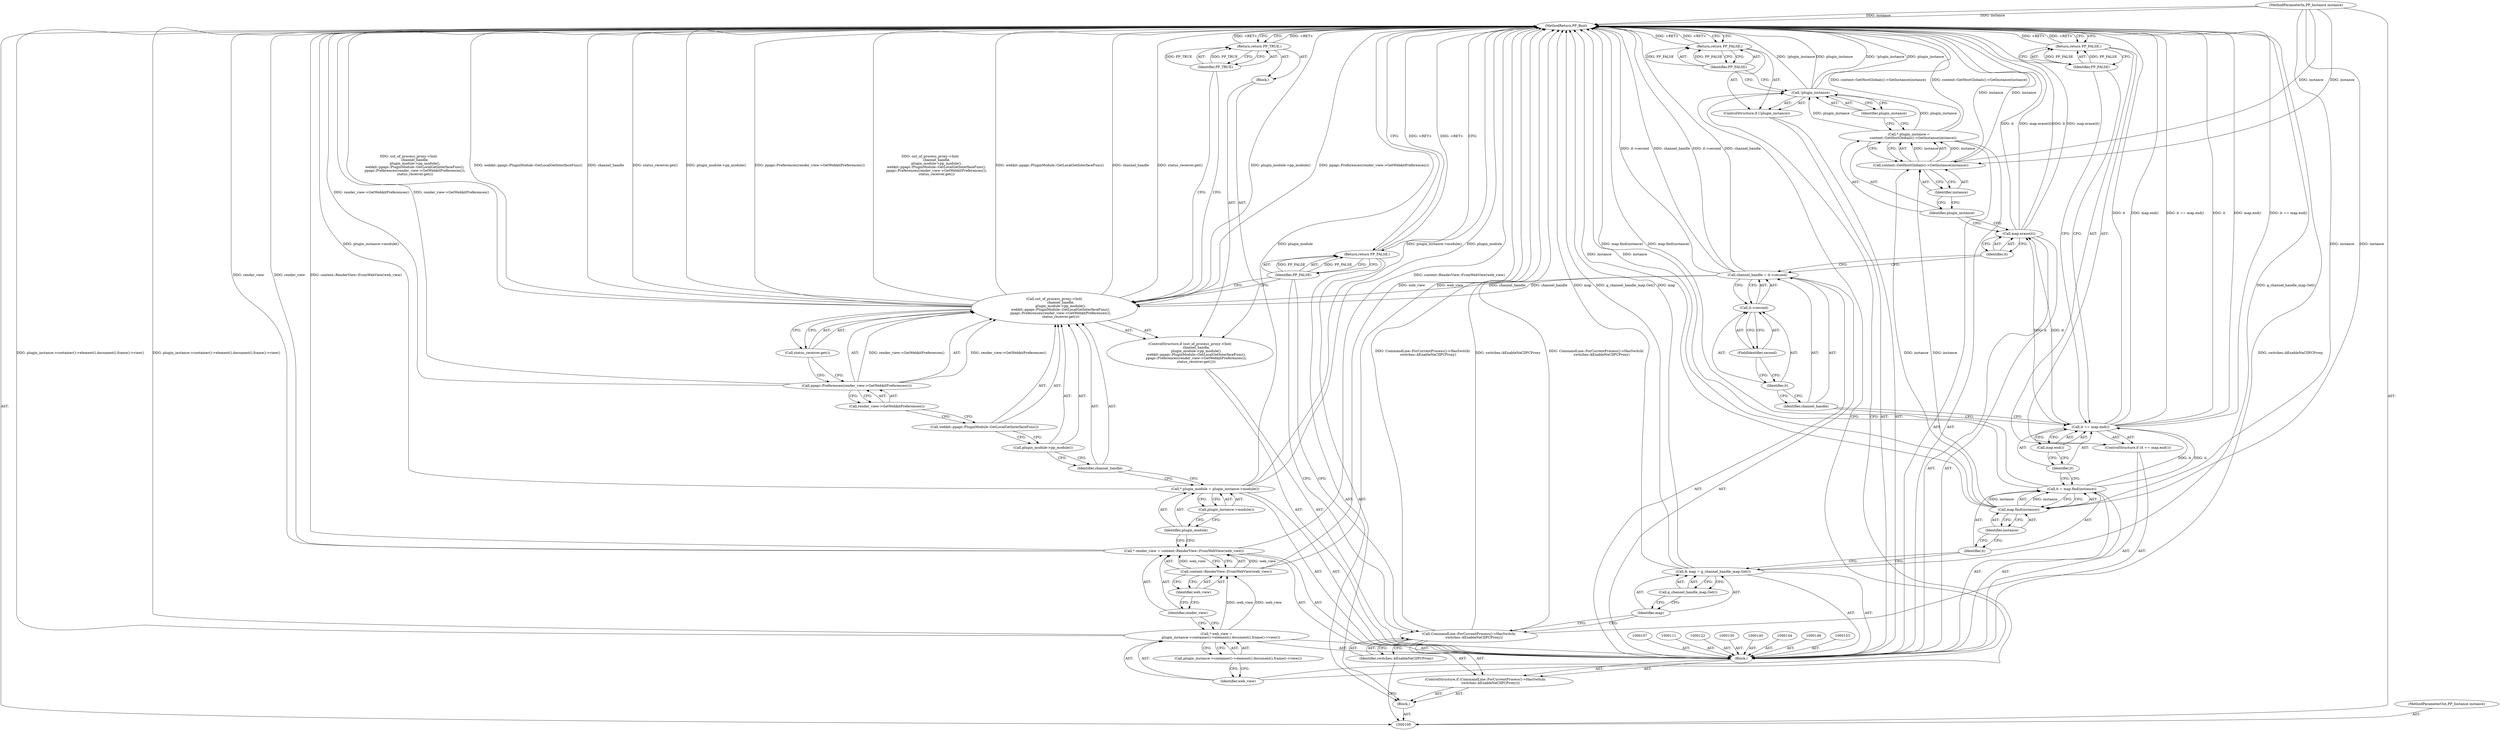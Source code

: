 digraph "1_Chrome_3b0d77670a0613f409110817455d2137576b485a_14" {
"1000167" [label="(MethodReturn,PP_Bool)"];
"1000101" [label="(MethodParameterIn,PP_Instance instance)"];
"1000256" [label="(MethodParameterOut,PP_Instance instance)"];
"1000102" [label="(Block,)"];
"1000131" [label="(Call,* plugin_instance =\n        content::GetHostGlobals()->GetInstance(instance))"];
"1000132" [label="(Identifier,plugin_instance)"];
"1000134" [label="(Identifier,instance)"];
"1000133" [label="(Call,content::GetHostGlobals()->GetInstance(instance))"];
"1000135" [label="(ControlStructure,if (!plugin_instance))"];
"1000136" [label="(Call,!plugin_instance)"];
"1000137" [label="(Identifier,plugin_instance)"];
"1000139" [label="(Identifier,PP_FALSE)"];
"1000138" [label="(Return,return PP_FALSE;)"];
"1000141" [label="(Call,* web_view =\n        plugin_instance->container()->element().document().frame()->view())"];
"1000142" [label="(Identifier,web_view)"];
"1000143" [label="(Call,plugin_instance->container()->element().document().frame()->view())"];
"1000145" [label="(Call,* render_view = content::RenderView::FromWebView(web_view))"];
"1000146" [label="(Identifier,render_view)"];
"1000147" [label="(Call,content::RenderView::FromWebView(web_view))"];
"1000148" [label="(Identifier,web_view)"];
"1000150" [label="(Call,* plugin_module = plugin_instance->module())"];
"1000151" [label="(Identifier,plugin_module)"];
"1000152" [label="(Call,plugin_instance->module())"];
"1000106" [label="(Block,)"];
"1000103" [label="(ControlStructure,if (CommandLine::ForCurrentProcess()->HasSwitch(\n          switches::kEnableNaClIPCProxy)))"];
"1000104" [label="(Call,CommandLine::ForCurrentProcess()->HasSwitch(\n          switches::kEnableNaClIPCProxy))"];
"1000154" [label="(ControlStructure,if (out_of_process_proxy->Init(\n            channel_handle,\n            plugin_module->pp_module(),\n            webkit::ppapi::PluginModule::GetLocalGetInterfaceFunc(),\n            ppapi::Preferences(render_view->GetWebkitPreferences()),\n            status_receiver.get())))"];
"1000155" [label="(Call,out_of_process_proxy->Init(\n            channel_handle,\n            plugin_module->pp_module(),\n            webkit::ppapi::PluginModule::GetLocalGetInterfaceFunc(),\n            ppapi::Preferences(render_view->GetWebkitPreferences()),\n            status_receiver.get()))"];
"1000156" [label="(Identifier,channel_handle)"];
"1000157" [label="(Call,plugin_module->pp_module())"];
"1000158" [label="(Call,webkit::ppapi::PluginModule::GetLocalGetInterfaceFunc())"];
"1000159" [label="(Call,ppapi::Preferences(render_view->GetWebkitPreferences()))"];
"1000160" [label="(Call,render_view->GetWebkitPreferences())"];
"1000161" [label="(Call,status_receiver.get())"];
"1000162" [label="(Block,)"];
"1000105" [label="(Identifier,switches::kEnableNaClIPCProxy)"];
"1000164" [label="(Identifier,PP_TRUE)"];
"1000163" [label="(Return,return PP_TRUE;)"];
"1000166" [label="(Identifier,PP_FALSE)"];
"1000165" [label="(Return,return PP_FALSE;)"];
"1000108" [label="(Call,& map = g_channel_handle_map.Get())"];
"1000109" [label="(Identifier,map)"];
"1000110" [label="(Call,g_channel_handle_map.Get())"];
"1000112" [label="(Call,it = map.find(instance))"];
"1000113" [label="(Identifier,it)"];
"1000114" [label="(Call,map.find(instance))"];
"1000115" [label="(Identifier,instance)"];
"1000119" [label="(Call,map.end())"];
"1000116" [label="(ControlStructure,if (it == map.end()))"];
"1000117" [label="(Call,it == map.end())"];
"1000118" [label="(Identifier,it)"];
"1000121" [label="(Identifier,PP_FALSE)"];
"1000120" [label="(Return,return PP_FALSE;)"];
"1000123" [label="(Call,channel_handle = it->second)"];
"1000124" [label="(Identifier,channel_handle)"];
"1000125" [label="(Call,it->second)"];
"1000126" [label="(Identifier,it)"];
"1000127" [label="(FieldIdentifier,second)"];
"1000129" [label="(Identifier,it)"];
"1000128" [label="(Call,map.erase(it))"];
"1000167" -> "1000100"  [label="AST: "];
"1000167" -> "1000120"  [label="CFG: "];
"1000167" -> "1000138"  [label="CFG: "];
"1000167" -> "1000163"  [label="CFG: "];
"1000167" -> "1000165"  [label="CFG: "];
"1000165" -> "1000167"  [label="DDG: <RET>"];
"1000120" -> "1000167"  [label="DDG: <RET>"];
"1000163" -> "1000167"  [label="DDG: <RET>"];
"1000138" -> "1000167"  [label="DDG: <RET>"];
"1000123" -> "1000167"  [label="DDG: it->second"];
"1000123" -> "1000167"  [label="DDG: channel_handle"];
"1000150" -> "1000167"  [label="DDG: plugin_module"];
"1000150" -> "1000167"  [label="DDG: plugin_instance->module()"];
"1000155" -> "1000167"  [label="DDG: plugin_module->pp_module()"];
"1000155" -> "1000167"  [label="DDG: ppapi::Preferences(render_view->GetWebkitPreferences())"];
"1000155" -> "1000167"  [label="DDG: out_of_process_proxy->Init(\n            channel_handle,\n            plugin_module->pp_module(),\n            webkit::ppapi::PluginModule::GetLocalGetInterfaceFunc(),\n            ppapi::Preferences(render_view->GetWebkitPreferences()),\n            status_receiver.get())"];
"1000155" -> "1000167"  [label="DDG: webkit::ppapi::PluginModule::GetLocalGetInterfaceFunc()"];
"1000155" -> "1000167"  [label="DDG: channel_handle"];
"1000155" -> "1000167"  [label="DDG: status_receiver.get()"];
"1000104" -> "1000167"  [label="DDG: CommandLine::ForCurrentProcess()->HasSwitch(\n          switches::kEnableNaClIPCProxy)"];
"1000104" -> "1000167"  [label="DDG: switches::kEnableNaClIPCProxy"];
"1000114" -> "1000167"  [label="DDG: instance"];
"1000147" -> "1000167"  [label="DDG: web_view"];
"1000117" -> "1000167"  [label="DDG: it"];
"1000117" -> "1000167"  [label="DDG: map.end()"];
"1000117" -> "1000167"  [label="DDG: it == map.end()"];
"1000145" -> "1000167"  [label="DDG: render_view"];
"1000145" -> "1000167"  [label="DDG: content::RenderView::FromWebView(web_view)"];
"1000112" -> "1000167"  [label="DDG: map.find(instance)"];
"1000159" -> "1000167"  [label="DDG: render_view->GetWebkitPreferences()"];
"1000128" -> "1000167"  [label="DDG: it"];
"1000128" -> "1000167"  [label="DDG: map.erase(it)"];
"1000133" -> "1000167"  [label="DDG: instance"];
"1000131" -> "1000167"  [label="DDG: content::GetHostGlobals()->GetInstance(instance)"];
"1000101" -> "1000167"  [label="DDG: instance"];
"1000108" -> "1000167"  [label="DDG: g_channel_handle_map.Get()"];
"1000108" -> "1000167"  [label="DDG: map"];
"1000141" -> "1000167"  [label="DDG: plugin_instance->container()->element().document().frame()->view()"];
"1000136" -> "1000167"  [label="DDG: !plugin_instance"];
"1000136" -> "1000167"  [label="DDG: plugin_instance"];
"1000101" -> "1000100"  [label="AST: "];
"1000101" -> "1000167"  [label="DDG: instance"];
"1000101" -> "1000114"  [label="DDG: instance"];
"1000101" -> "1000133"  [label="DDG: instance"];
"1000256" -> "1000100"  [label="AST: "];
"1000102" -> "1000100"  [label="AST: "];
"1000103" -> "1000102"  [label="AST: "];
"1000165" -> "1000102"  [label="AST: "];
"1000131" -> "1000106"  [label="AST: "];
"1000131" -> "1000133"  [label="CFG: "];
"1000132" -> "1000131"  [label="AST: "];
"1000133" -> "1000131"  [label="AST: "];
"1000137" -> "1000131"  [label="CFG: "];
"1000131" -> "1000167"  [label="DDG: content::GetHostGlobals()->GetInstance(instance)"];
"1000133" -> "1000131"  [label="DDG: instance"];
"1000131" -> "1000136"  [label="DDG: plugin_instance"];
"1000132" -> "1000131"  [label="AST: "];
"1000132" -> "1000128"  [label="CFG: "];
"1000134" -> "1000132"  [label="CFG: "];
"1000134" -> "1000133"  [label="AST: "];
"1000134" -> "1000132"  [label="CFG: "];
"1000133" -> "1000134"  [label="CFG: "];
"1000133" -> "1000131"  [label="AST: "];
"1000133" -> "1000134"  [label="CFG: "];
"1000134" -> "1000133"  [label="AST: "];
"1000131" -> "1000133"  [label="CFG: "];
"1000133" -> "1000167"  [label="DDG: instance"];
"1000133" -> "1000131"  [label="DDG: instance"];
"1000114" -> "1000133"  [label="DDG: instance"];
"1000101" -> "1000133"  [label="DDG: instance"];
"1000135" -> "1000106"  [label="AST: "];
"1000136" -> "1000135"  [label="AST: "];
"1000138" -> "1000135"  [label="AST: "];
"1000136" -> "1000135"  [label="AST: "];
"1000136" -> "1000137"  [label="CFG: "];
"1000137" -> "1000136"  [label="AST: "];
"1000139" -> "1000136"  [label="CFG: "];
"1000142" -> "1000136"  [label="CFG: "];
"1000136" -> "1000167"  [label="DDG: !plugin_instance"];
"1000136" -> "1000167"  [label="DDG: plugin_instance"];
"1000131" -> "1000136"  [label="DDG: plugin_instance"];
"1000137" -> "1000136"  [label="AST: "];
"1000137" -> "1000131"  [label="CFG: "];
"1000136" -> "1000137"  [label="CFG: "];
"1000139" -> "1000138"  [label="AST: "];
"1000139" -> "1000136"  [label="CFG: "];
"1000138" -> "1000139"  [label="CFG: "];
"1000139" -> "1000138"  [label="DDG: PP_FALSE"];
"1000138" -> "1000135"  [label="AST: "];
"1000138" -> "1000139"  [label="CFG: "];
"1000139" -> "1000138"  [label="AST: "];
"1000167" -> "1000138"  [label="CFG: "];
"1000138" -> "1000167"  [label="DDG: <RET>"];
"1000139" -> "1000138"  [label="DDG: PP_FALSE"];
"1000141" -> "1000106"  [label="AST: "];
"1000141" -> "1000143"  [label="CFG: "];
"1000142" -> "1000141"  [label="AST: "];
"1000143" -> "1000141"  [label="AST: "];
"1000146" -> "1000141"  [label="CFG: "];
"1000141" -> "1000167"  [label="DDG: plugin_instance->container()->element().document().frame()->view()"];
"1000141" -> "1000147"  [label="DDG: web_view"];
"1000142" -> "1000141"  [label="AST: "];
"1000142" -> "1000136"  [label="CFG: "];
"1000143" -> "1000142"  [label="CFG: "];
"1000143" -> "1000141"  [label="AST: "];
"1000143" -> "1000142"  [label="CFG: "];
"1000141" -> "1000143"  [label="CFG: "];
"1000145" -> "1000106"  [label="AST: "];
"1000145" -> "1000147"  [label="CFG: "];
"1000146" -> "1000145"  [label="AST: "];
"1000147" -> "1000145"  [label="AST: "];
"1000151" -> "1000145"  [label="CFG: "];
"1000145" -> "1000167"  [label="DDG: render_view"];
"1000145" -> "1000167"  [label="DDG: content::RenderView::FromWebView(web_view)"];
"1000147" -> "1000145"  [label="DDG: web_view"];
"1000146" -> "1000145"  [label="AST: "];
"1000146" -> "1000141"  [label="CFG: "];
"1000148" -> "1000146"  [label="CFG: "];
"1000147" -> "1000145"  [label="AST: "];
"1000147" -> "1000148"  [label="CFG: "];
"1000148" -> "1000147"  [label="AST: "];
"1000145" -> "1000147"  [label="CFG: "];
"1000147" -> "1000167"  [label="DDG: web_view"];
"1000147" -> "1000145"  [label="DDG: web_view"];
"1000141" -> "1000147"  [label="DDG: web_view"];
"1000148" -> "1000147"  [label="AST: "];
"1000148" -> "1000146"  [label="CFG: "];
"1000147" -> "1000148"  [label="CFG: "];
"1000150" -> "1000106"  [label="AST: "];
"1000150" -> "1000152"  [label="CFG: "];
"1000151" -> "1000150"  [label="AST: "];
"1000152" -> "1000150"  [label="AST: "];
"1000156" -> "1000150"  [label="CFG: "];
"1000150" -> "1000167"  [label="DDG: plugin_module"];
"1000150" -> "1000167"  [label="DDG: plugin_instance->module()"];
"1000151" -> "1000150"  [label="AST: "];
"1000151" -> "1000145"  [label="CFG: "];
"1000152" -> "1000151"  [label="CFG: "];
"1000152" -> "1000150"  [label="AST: "];
"1000152" -> "1000151"  [label="CFG: "];
"1000150" -> "1000152"  [label="CFG: "];
"1000106" -> "1000103"  [label="AST: "];
"1000107" -> "1000106"  [label="AST: "];
"1000108" -> "1000106"  [label="AST: "];
"1000111" -> "1000106"  [label="AST: "];
"1000112" -> "1000106"  [label="AST: "];
"1000116" -> "1000106"  [label="AST: "];
"1000122" -> "1000106"  [label="AST: "];
"1000123" -> "1000106"  [label="AST: "];
"1000128" -> "1000106"  [label="AST: "];
"1000130" -> "1000106"  [label="AST: "];
"1000131" -> "1000106"  [label="AST: "];
"1000135" -> "1000106"  [label="AST: "];
"1000140" -> "1000106"  [label="AST: "];
"1000141" -> "1000106"  [label="AST: "];
"1000144" -> "1000106"  [label="AST: "];
"1000145" -> "1000106"  [label="AST: "];
"1000149" -> "1000106"  [label="AST: "];
"1000150" -> "1000106"  [label="AST: "];
"1000153" -> "1000106"  [label="AST: "];
"1000154" -> "1000106"  [label="AST: "];
"1000103" -> "1000102"  [label="AST: "];
"1000104" -> "1000103"  [label="AST: "];
"1000106" -> "1000103"  [label="AST: "];
"1000104" -> "1000103"  [label="AST: "];
"1000104" -> "1000105"  [label="CFG: "];
"1000105" -> "1000104"  [label="AST: "];
"1000109" -> "1000104"  [label="CFG: "];
"1000166" -> "1000104"  [label="CFG: "];
"1000104" -> "1000167"  [label="DDG: CommandLine::ForCurrentProcess()->HasSwitch(\n          switches::kEnableNaClIPCProxy)"];
"1000104" -> "1000167"  [label="DDG: switches::kEnableNaClIPCProxy"];
"1000154" -> "1000106"  [label="AST: "];
"1000155" -> "1000154"  [label="AST: "];
"1000162" -> "1000154"  [label="AST: "];
"1000155" -> "1000154"  [label="AST: "];
"1000155" -> "1000161"  [label="CFG: "];
"1000156" -> "1000155"  [label="AST: "];
"1000157" -> "1000155"  [label="AST: "];
"1000158" -> "1000155"  [label="AST: "];
"1000159" -> "1000155"  [label="AST: "];
"1000161" -> "1000155"  [label="AST: "];
"1000164" -> "1000155"  [label="CFG: "];
"1000166" -> "1000155"  [label="CFG: "];
"1000155" -> "1000167"  [label="DDG: plugin_module->pp_module()"];
"1000155" -> "1000167"  [label="DDG: ppapi::Preferences(render_view->GetWebkitPreferences())"];
"1000155" -> "1000167"  [label="DDG: out_of_process_proxy->Init(\n            channel_handle,\n            plugin_module->pp_module(),\n            webkit::ppapi::PluginModule::GetLocalGetInterfaceFunc(),\n            ppapi::Preferences(render_view->GetWebkitPreferences()),\n            status_receiver.get())"];
"1000155" -> "1000167"  [label="DDG: webkit::ppapi::PluginModule::GetLocalGetInterfaceFunc()"];
"1000155" -> "1000167"  [label="DDG: channel_handle"];
"1000155" -> "1000167"  [label="DDG: status_receiver.get()"];
"1000123" -> "1000155"  [label="DDG: channel_handle"];
"1000159" -> "1000155"  [label="DDG: render_view->GetWebkitPreferences()"];
"1000156" -> "1000155"  [label="AST: "];
"1000156" -> "1000150"  [label="CFG: "];
"1000157" -> "1000156"  [label="CFG: "];
"1000157" -> "1000155"  [label="AST: "];
"1000157" -> "1000156"  [label="CFG: "];
"1000158" -> "1000157"  [label="CFG: "];
"1000158" -> "1000155"  [label="AST: "];
"1000158" -> "1000157"  [label="CFG: "];
"1000160" -> "1000158"  [label="CFG: "];
"1000159" -> "1000155"  [label="AST: "];
"1000159" -> "1000160"  [label="CFG: "];
"1000160" -> "1000159"  [label="AST: "];
"1000161" -> "1000159"  [label="CFG: "];
"1000159" -> "1000167"  [label="DDG: render_view->GetWebkitPreferences()"];
"1000159" -> "1000155"  [label="DDG: render_view->GetWebkitPreferences()"];
"1000160" -> "1000159"  [label="AST: "];
"1000160" -> "1000158"  [label="CFG: "];
"1000159" -> "1000160"  [label="CFG: "];
"1000161" -> "1000155"  [label="AST: "];
"1000161" -> "1000159"  [label="CFG: "];
"1000155" -> "1000161"  [label="CFG: "];
"1000162" -> "1000154"  [label="AST: "];
"1000163" -> "1000162"  [label="AST: "];
"1000105" -> "1000104"  [label="AST: "];
"1000105" -> "1000100"  [label="CFG: "];
"1000104" -> "1000105"  [label="CFG: "];
"1000164" -> "1000163"  [label="AST: "];
"1000164" -> "1000155"  [label="CFG: "];
"1000163" -> "1000164"  [label="CFG: "];
"1000164" -> "1000163"  [label="DDG: PP_TRUE"];
"1000163" -> "1000162"  [label="AST: "];
"1000163" -> "1000164"  [label="CFG: "];
"1000164" -> "1000163"  [label="AST: "];
"1000167" -> "1000163"  [label="CFG: "];
"1000163" -> "1000167"  [label="DDG: <RET>"];
"1000164" -> "1000163"  [label="DDG: PP_TRUE"];
"1000166" -> "1000165"  [label="AST: "];
"1000166" -> "1000155"  [label="CFG: "];
"1000166" -> "1000104"  [label="CFG: "];
"1000165" -> "1000166"  [label="CFG: "];
"1000166" -> "1000165"  [label="DDG: PP_FALSE"];
"1000165" -> "1000102"  [label="AST: "];
"1000165" -> "1000166"  [label="CFG: "];
"1000166" -> "1000165"  [label="AST: "];
"1000167" -> "1000165"  [label="CFG: "];
"1000165" -> "1000167"  [label="DDG: <RET>"];
"1000166" -> "1000165"  [label="DDG: PP_FALSE"];
"1000108" -> "1000106"  [label="AST: "];
"1000108" -> "1000110"  [label="CFG: "];
"1000109" -> "1000108"  [label="AST: "];
"1000110" -> "1000108"  [label="AST: "];
"1000113" -> "1000108"  [label="CFG: "];
"1000108" -> "1000167"  [label="DDG: g_channel_handle_map.Get()"];
"1000108" -> "1000167"  [label="DDG: map"];
"1000109" -> "1000108"  [label="AST: "];
"1000109" -> "1000104"  [label="CFG: "];
"1000110" -> "1000109"  [label="CFG: "];
"1000110" -> "1000108"  [label="AST: "];
"1000110" -> "1000109"  [label="CFG: "];
"1000108" -> "1000110"  [label="CFG: "];
"1000112" -> "1000106"  [label="AST: "];
"1000112" -> "1000114"  [label="CFG: "];
"1000113" -> "1000112"  [label="AST: "];
"1000114" -> "1000112"  [label="AST: "];
"1000118" -> "1000112"  [label="CFG: "];
"1000112" -> "1000167"  [label="DDG: map.find(instance)"];
"1000114" -> "1000112"  [label="DDG: instance"];
"1000112" -> "1000117"  [label="DDG: it"];
"1000113" -> "1000112"  [label="AST: "];
"1000113" -> "1000108"  [label="CFG: "];
"1000115" -> "1000113"  [label="CFG: "];
"1000114" -> "1000112"  [label="AST: "];
"1000114" -> "1000115"  [label="CFG: "];
"1000115" -> "1000114"  [label="AST: "];
"1000112" -> "1000114"  [label="CFG: "];
"1000114" -> "1000167"  [label="DDG: instance"];
"1000114" -> "1000112"  [label="DDG: instance"];
"1000101" -> "1000114"  [label="DDG: instance"];
"1000114" -> "1000133"  [label="DDG: instance"];
"1000115" -> "1000114"  [label="AST: "];
"1000115" -> "1000113"  [label="CFG: "];
"1000114" -> "1000115"  [label="CFG: "];
"1000119" -> "1000117"  [label="AST: "];
"1000119" -> "1000118"  [label="CFG: "];
"1000117" -> "1000119"  [label="CFG: "];
"1000116" -> "1000106"  [label="AST: "];
"1000117" -> "1000116"  [label="AST: "];
"1000120" -> "1000116"  [label="AST: "];
"1000117" -> "1000116"  [label="AST: "];
"1000117" -> "1000119"  [label="CFG: "];
"1000118" -> "1000117"  [label="AST: "];
"1000119" -> "1000117"  [label="AST: "];
"1000121" -> "1000117"  [label="CFG: "];
"1000124" -> "1000117"  [label="CFG: "];
"1000117" -> "1000167"  [label="DDG: it"];
"1000117" -> "1000167"  [label="DDG: map.end()"];
"1000117" -> "1000167"  [label="DDG: it == map.end()"];
"1000112" -> "1000117"  [label="DDG: it"];
"1000117" -> "1000128"  [label="DDG: it"];
"1000118" -> "1000117"  [label="AST: "];
"1000118" -> "1000112"  [label="CFG: "];
"1000119" -> "1000118"  [label="CFG: "];
"1000121" -> "1000120"  [label="AST: "];
"1000121" -> "1000117"  [label="CFG: "];
"1000120" -> "1000121"  [label="CFG: "];
"1000121" -> "1000120"  [label="DDG: PP_FALSE"];
"1000120" -> "1000116"  [label="AST: "];
"1000120" -> "1000121"  [label="CFG: "];
"1000121" -> "1000120"  [label="AST: "];
"1000167" -> "1000120"  [label="CFG: "];
"1000120" -> "1000167"  [label="DDG: <RET>"];
"1000121" -> "1000120"  [label="DDG: PP_FALSE"];
"1000123" -> "1000106"  [label="AST: "];
"1000123" -> "1000125"  [label="CFG: "];
"1000124" -> "1000123"  [label="AST: "];
"1000125" -> "1000123"  [label="AST: "];
"1000129" -> "1000123"  [label="CFG: "];
"1000123" -> "1000167"  [label="DDG: it->second"];
"1000123" -> "1000167"  [label="DDG: channel_handle"];
"1000123" -> "1000155"  [label="DDG: channel_handle"];
"1000124" -> "1000123"  [label="AST: "];
"1000124" -> "1000117"  [label="CFG: "];
"1000126" -> "1000124"  [label="CFG: "];
"1000125" -> "1000123"  [label="AST: "];
"1000125" -> "1000127"  [label="CFG: "];
"1000126" -> "1000125"  [label="AST: "];
"1000127" -> "1000125"  [label="AST: "];
"1000123" -> "1000125"  [label="CFG: "];
"1000126" -> "1000125"  [label="AST: "];
"1000126" -> "1000124"  [label="CFG: "];
"1000127" -> "1000126"  [label="CFG: "];
"1000127" -> "1000125"  [label="AST: "];
"1000127" -> "1000126"  [label="CFG: "];
"1000125" -> "1000127"  [label="CFG: "];
"1000129" -> "1000128"  [label="AST: "];
"1000129" -> "1000123"  [label="CFG: "];
"1000128" -> "1000129"  [label="CFG: "];
"1000128" -> "1000106"  [label="AST: "];
"1000128" -> "1000129"  [label="CFG: "];
"1000129" -> "1000128"  [label="AST: "];
"1000132" -> "1000128"  [label="CFG: "];
"1000128" -> "1000167"  [label="DDG: it"];
"1000128" -> "1000167"  [label="DDG: map.erase(it)"];
"1000117" -> "1000128"  [label="DDG: it"];
}
